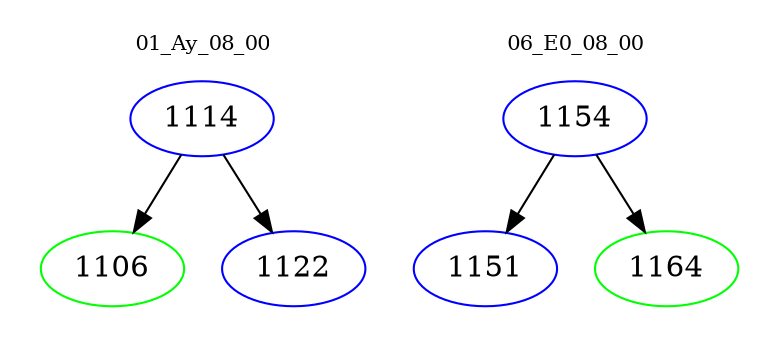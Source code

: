 digraph{
subgraph cluster_0 {
color = white
label = "01_Ay_08_00";
fontsize=10;
T0_1114 [label="1114", color="blue"]
T0_1114 -> T0_1106 [color="black"]
T0_1106 [label="1106", color="green"]
T0_1114 -> T0_1122 [color="black"]
T0_1122 [label="1122", color="blue"]
}
subgraph cluster_1 {
color = white
label = "06_E0_08_00";
fontsize=10;
T1_1154 [label="1154", color="blue"]
T1_1154 -> T1_1151 [color="black"]
T1_1151 [label="1151", color="blue"]
T1_1154 -> T1_1164 [color="black"]
T1_1164 [label="1164", color="green"]
}
}
